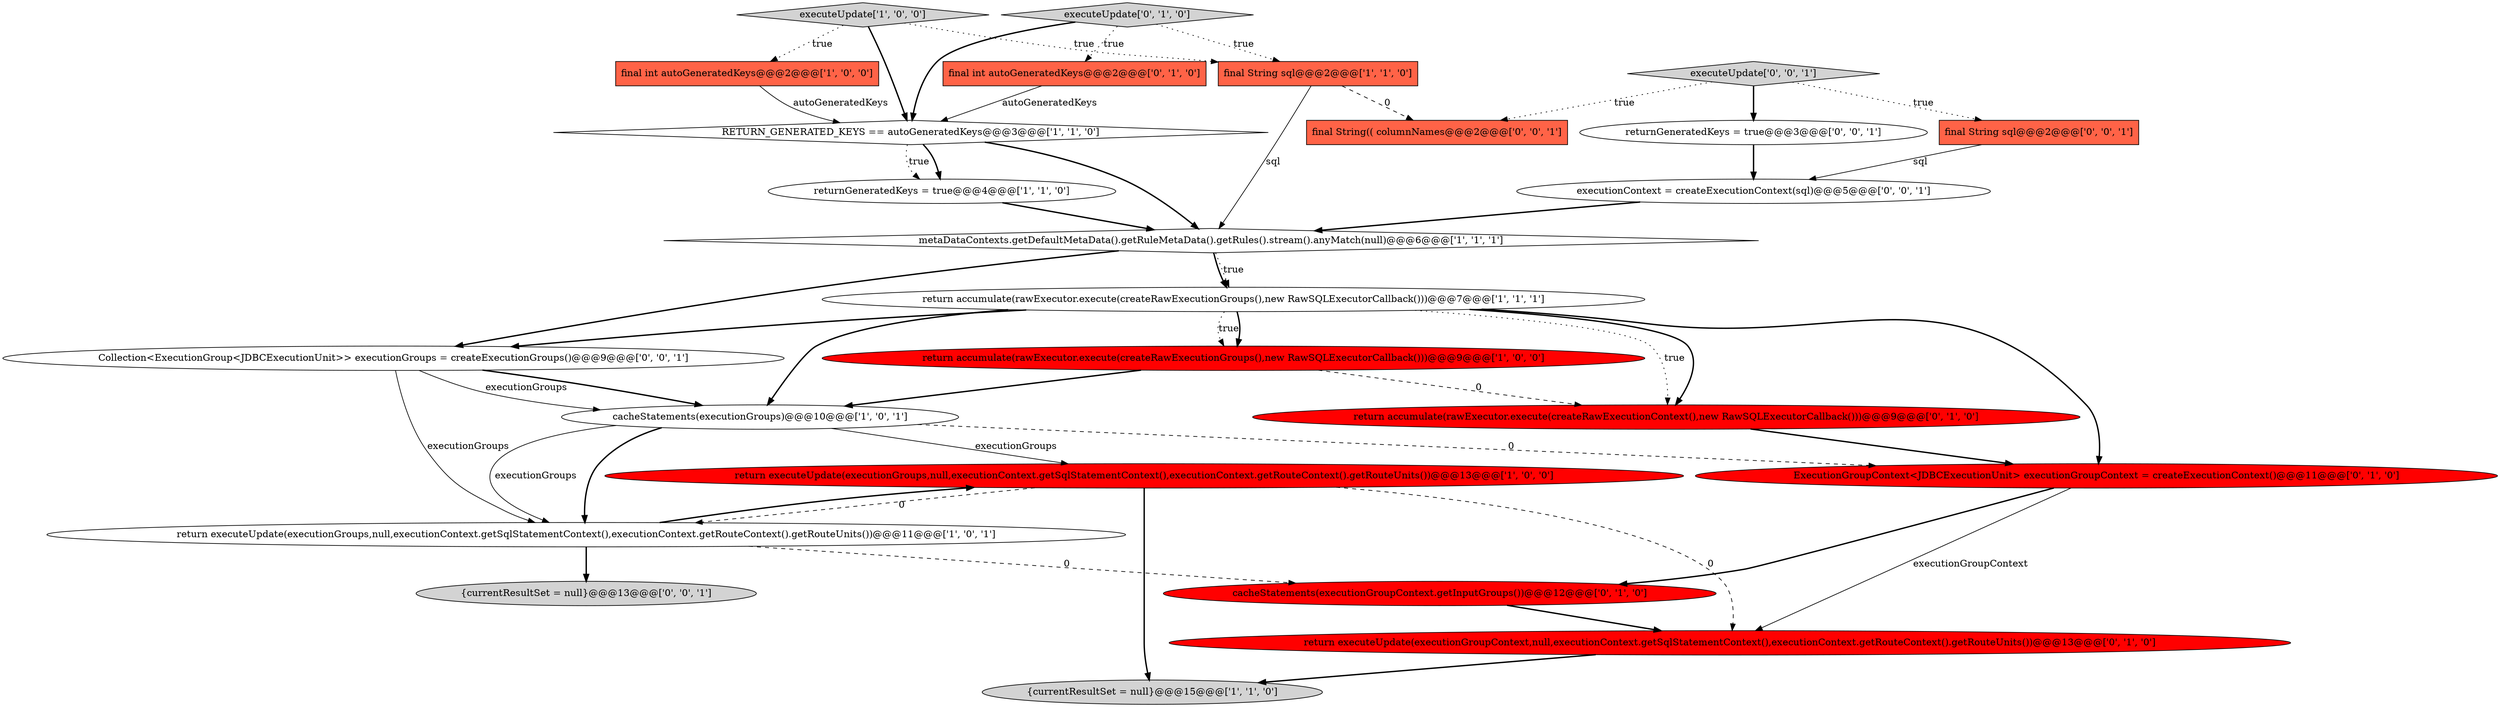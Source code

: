 digraph {
24 [style = filled, label = "returnGeneratedKeys = true@@@3@@@['0', '0', '1']", fillcolor = white, shape = ellipse image = "AAA0AAABBB3BBB"];
19 [style = filled, label = "Collection<ExecutionGroup<JDBCExecutionUnit>> executionGroups = createExecutionGroups()@@@9@@@['0', '0', '1']", fillcolor = white, shape = ellipse image = "AAA0AAABBB3BBB"];
1 [style = filled, label = "RETURN_GENERATED_KEYS == autoGeneratedKeys@@@3@@@['1', '1', '0']", fillcolor = white, shape = diamond image = "AAA0AAABBB1BBB"];
5 [style = filled, label = "final String sql@@@2@@@['1', '1', '0']", fillcolor = tomato, shape = box image = "AAA0AAABBB1BBB"];
4 [style = filled, label = "{currentResultSet = null}@@@15@@@['1', '1', '0']", fillcolor = lightgray, shape = ellipse image = "AAA0AAABBB1BBB"];
8 [style = filled, label = "returnGeneratedKeys = true@@@4@@@['1', '1', '0']", fillcolor = white, shape = ellipse image = "AAA0AAABBB1BBB"];
10 [style = filled, label = "return accumulate(rawExecutor.execute(createRawExecutionGroups(),new RawSQLExecutorCallback()))@@@7@@@['1', '1', '1']", fillcolor = white, shape = ellipse image = "AAA0AAABBB1BBB"];
21 [style = filled, label = "final String(( columnNames@@@2@@@['0', '0', '1']", fillcolor = tomato, shape = box image = "AAA0AAABBB3BBB"];
13 [style = filled, label = "ExecutionGroupContext<JDBCExecutionUnit> executionGroupContext = createExecutionContext()@@@11@@@['0', '1', '0']", fillcolor = red, shape = ellipse image = "AAA1AAABBB2BBB"];
12 [style = filled, label = "return accumulate(rawExecutor.execute(createRawExecutionContext(),new RawSQLExecutorCallback()))@@@9@@@['0', '1', '0']", fillcolor = red, shape = ellipse image = "AAA1AAABBB2BBB"];
16 [style = filled, label = "return executeUpdate(executionGroupContext,null,executionContext.getSqlStatementContext(),executionContext.getRouteContext().getRouteUnits())@@@13@@@['0', '1', '0']", fillcolor = red, shape = ellipse image = "AAA1AAABBB2BBB"];
9 [style = filled, label = "metaDataContexts.getDefaultMetaData().getRuleMetaData().getRules().stream().anyMatch(null)@@@6@@@['1', '1', '1']", fillcolor = white, shape = diamond image = "AAA0AAABBB1BBB"];
23 [style = filled, label = "executionContext = createExecutionContext(sql)@@@5@@@['0', '0', '1']", fillcolor = white, shape = ellipse image = "AAA0AAABBB3BBB"];
17 [style = filled, label = "cacheStatements(executionGroupContext.getInputGroups())@@@12@@@['0', '1', '0']", fillcolor = red, shape = ellipse image = "AAA1AAABBB2BBB"];
11 [style = filled, label = "return accumulate(rawExecutor.execute(createRawExecutionGroups(),new RawSQLExecutorCallback()))@@@9@@@['1', '0', '0']", fillcolor = red, shape = ellipse image = "AAA1AAABBB1BBB"];
6 [style = filled, label = "cacheStatements(executionGroups)@@@10@@@['1', '0', '1']", fillcolor = white, shape = ellipse image = "AAA0AAABBB1BBB"];
18 [style = filled, label = "final String sql@@@2@@@['0', '0', '1']", fillcolor = tomato, shape = box image = "AAA0AAABBB3BBB"];
22 [style = filled, label = "{currentResultSet = null}@@@13@@@['0', '0', '1']", fillcolor = lightgray, shape = ellipse image = "AAA0AAABBB3BBB"];
3 [style = filled, label = "executeUpdate['1', '0', '0']", fillcolor = lightgray, shape = diamond image = "AAA0AAABBB1BBB"];
15 [style = filled, label = "executeUpdate['0', '1', '0']", fillcolor = lightgray, shape = diamond image = "AAA0AAABBB2BBB"];
2 [style = filled, label = "return executeUpdate(executionGroups,null,executionContext.getSqlStatementContext(),executionContext.getRouteContext().getRouteUnits())@@@13@@@['1', '0', '0']", fillcolor = red, shape = ellipse image = "AAA1AAABBB1BBB"];
7 [style = filled, label = "return executeUpdate(executionGroups,null,executionContext.getSqlStatementContext(),executionContext.getRouteContext().getRouteUnits())@@@11@@@['1', '0', '1']", fillcolor = white, shape = ellipse image = "AAA0AAABBB1BBB"];
0 [style = filled, label = "final int autoGeneratedKeys@@@2@@@['1', '0', '0']", fillcolor = tomato, shape = box image = "AAA0AAABBB1BBB"];
20 [style = filled, label = "executeUpdate['0', '0', '1']", fillcolor = lightgray, shape = diamond image = "AAA0AAABBB3BBB"];
14 [style = filled, label = "final int autoGeneratedKeys@@@2@@@['0', '1', '0']", fillcolor = tomato, shape = box image = "AAA0AAABBB2BBB"];
15->5 [style = dotted, label="true"];
10->12 [style = dotted, label="true"];
0->1 [style = solid, label="autoGeneratedKeys"];
1->8 [style = bold, label=""];
3->1 [style = bold, label=""];
7->17 [style = dashed, label="0"];
19->7 [style = solid, label="executionGroups"];
6->7 [style = solid, label="executionGroups"];
10->19 [style = bold, label=""];
11->6 [style = bold, label=""];
14->1 [style = solid, label="autoGeneratedKeys"];
20->21 [style = dotted, label="true"];
9->10 [style = bold, label=""];
11->12 [style = dashed, label="0"];
15->14 [style = dotted, label="true"];
2->7 [style = dashed, label="0"];
5->9 [style = solid, label="sql"];
24->23 [style = bold, label=""];
2->4 [style = bold, label=""];
19->6 [style = bold, label=""];
10->6 [style = bold, label=""];
1->9 [style = bold, label=""];
12->13 [style = bold, label=""];
7->22 [style = bold, label=""];
13->17 [style = bold, label=""];
3->5 [style = dotted, label="true"];
6->13 [style = dashed, label="0"];
10->13 [style = bold, label=""];
10->11 [style = dotted, label="true"];
15->1 [style = bold, label=""];
19->6 [style = solid, label="executionGroups"];
7->2 [style = bold, label=""];
10->12 [style = bold, label=""];
2->16 [style = dashed, label="0"];
13->16 [style = solid, label="executionGroupContext"];
3->0 [style = dotted, label="true"];
1->8 [style = dotted, label="true"];
20->18 [style = dotted, label="true"];
8->9 [style = bold, label=""];
9->19 [style = bold, label=""];
5->21 [style = dashed, label="0"];
18->23 [style = solid, label="sql"];
16->4 [style = bold, label=""];
6->7 [style = bold, label=""];
20->24 [style = bold, label=""];
9->10 [style = dotted, label="true"];
23->9 [style = bold, label=""];
6->2 [style = solid, label="executionGroups"];
17->16 [style = bold, label=""];
10->11 [style = bold, label=""];
}
